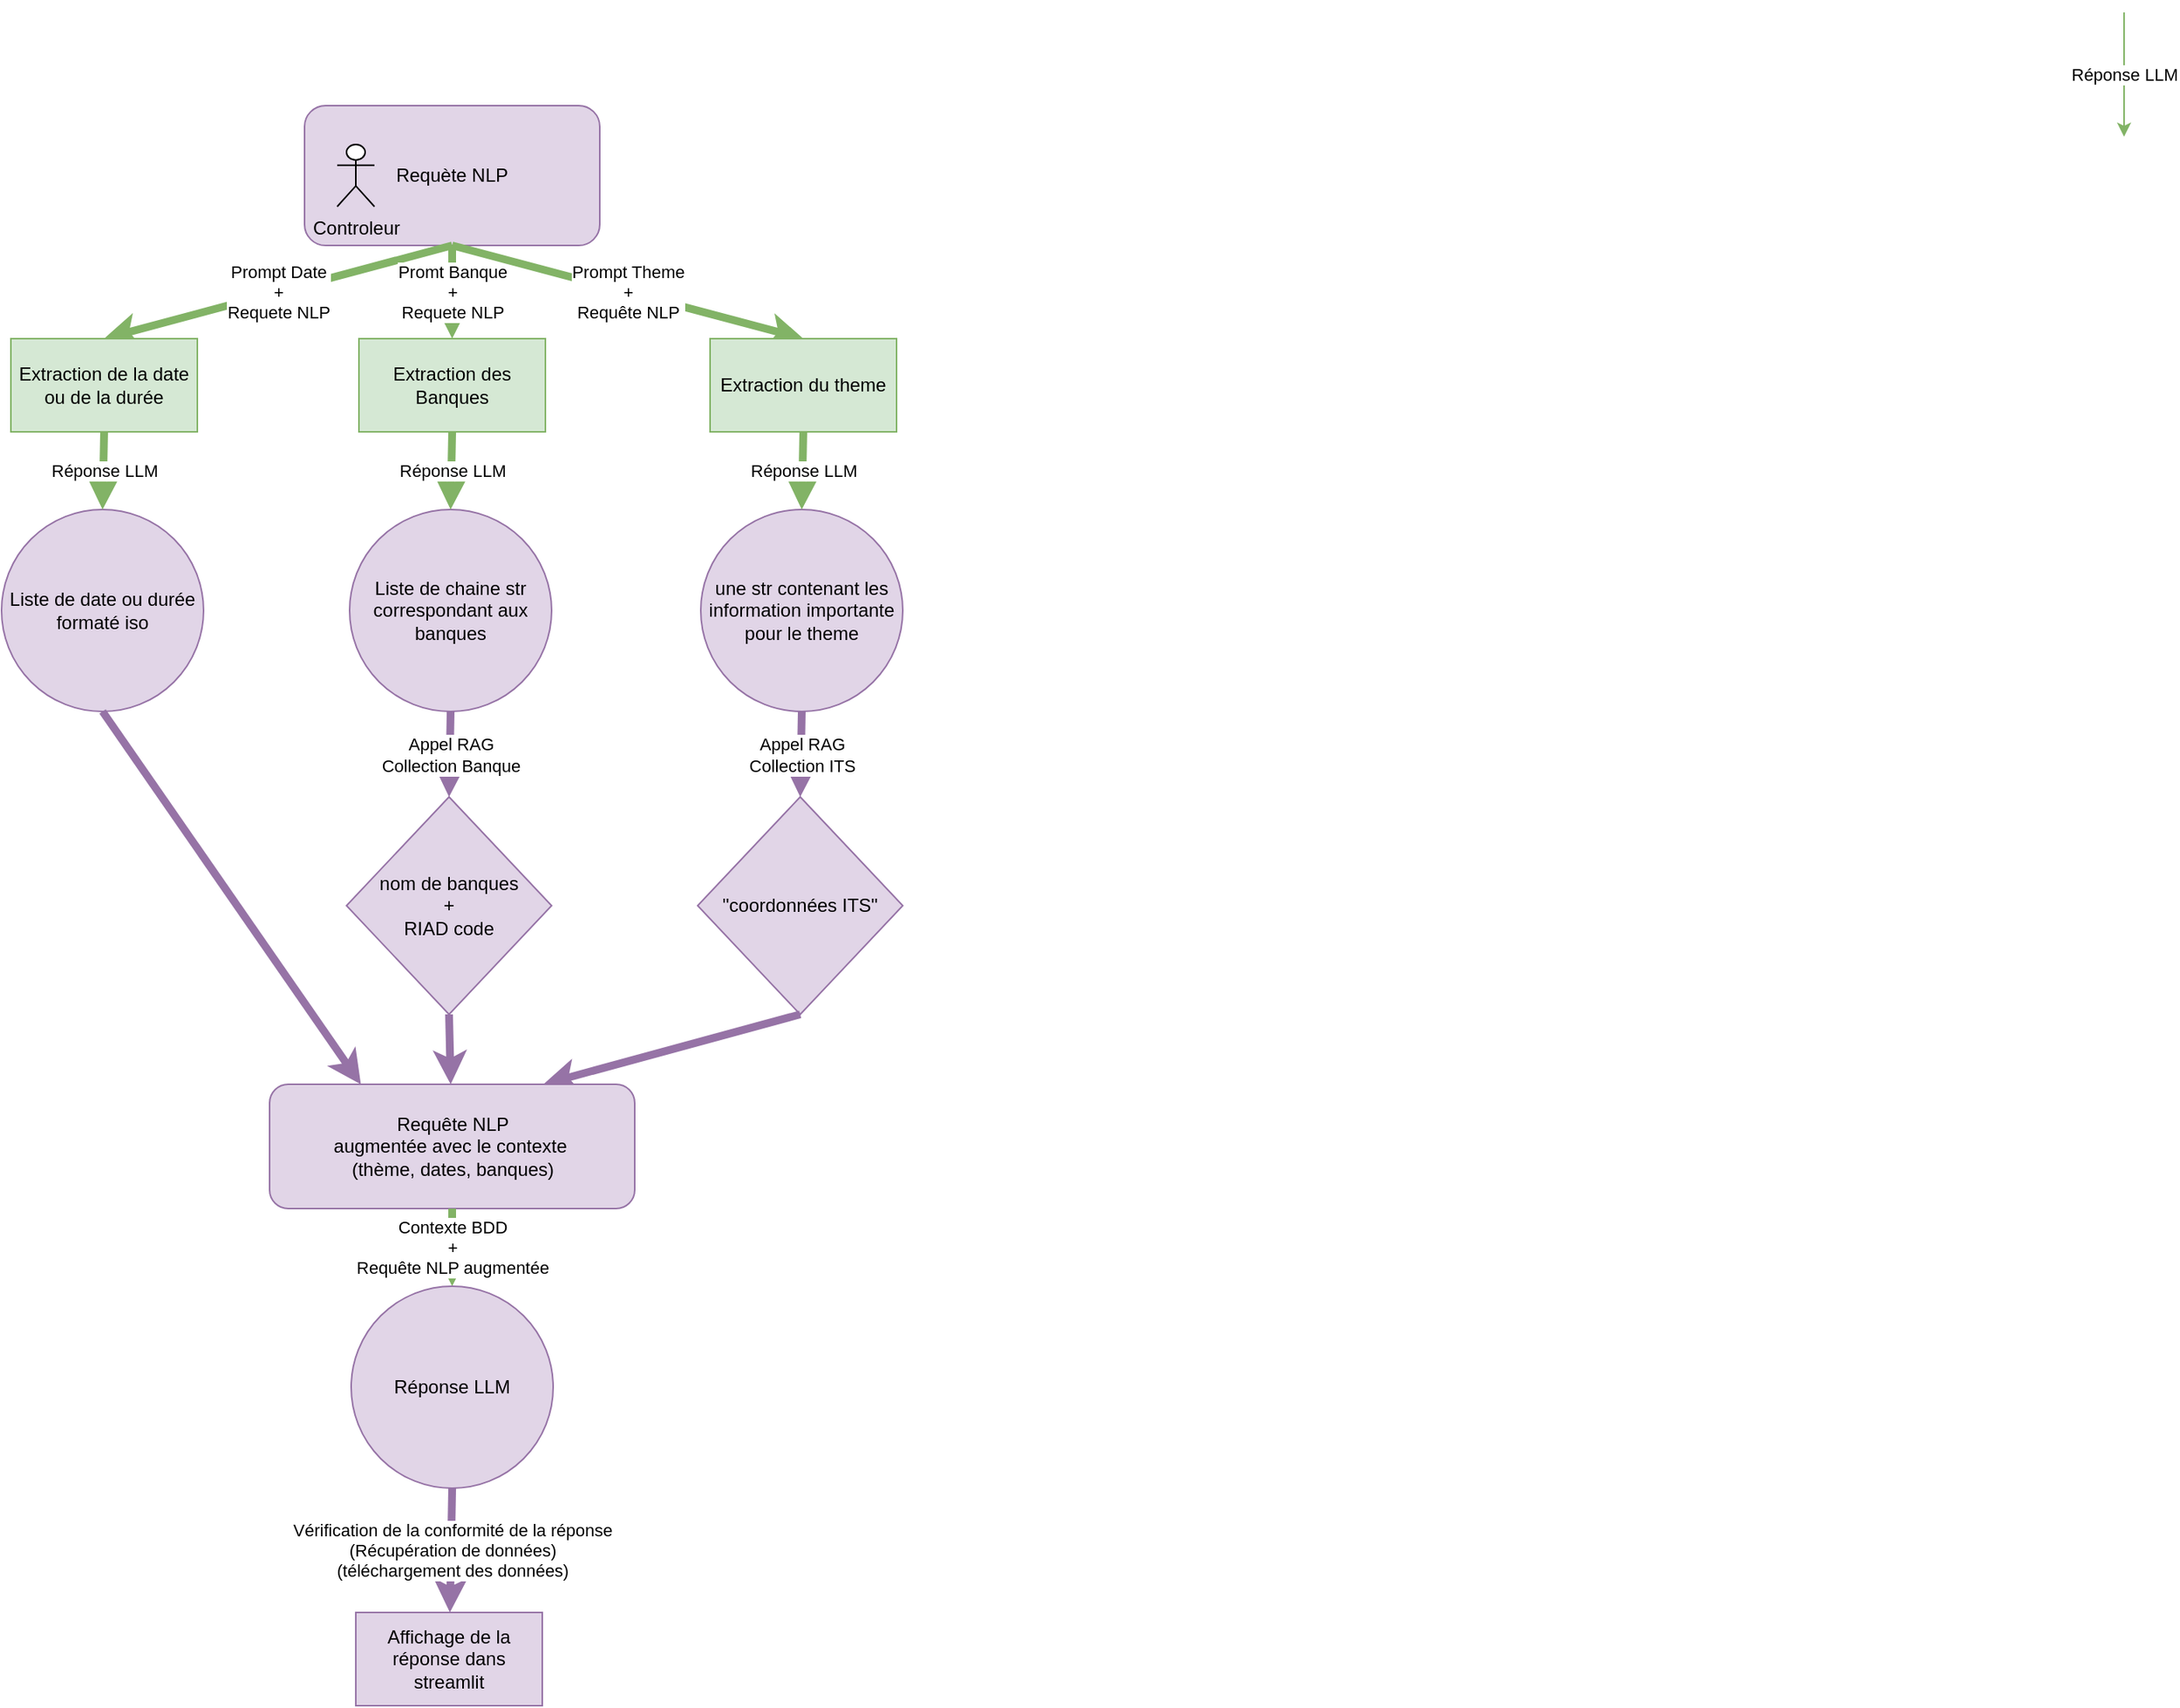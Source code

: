 <mxfile version="24.4.4" type="github">
  <diagram name="Page-1" id="2XyBQM0toxN7iE4lYjke">
    <mxGraphModel dx="1296" dy="730" grid="1" gridSize="10" guides="1" tooltips="1" connect="1" arrows="1" fold="1" page="1" pageScale="1" pageWidth="827" pageHeight="1169" math="0" shadow="0">
      <root>
        <mxCell id="0" />
        <mxCell id="1" parent="0" />
        <mxCell id="SuNs6kUS3u0HIBSrtQcu-1" value="Requète NLP" style="rounded=1;whiteSpace=wrap;html=1;fillColor=#e1d5e7;strokeColor=#9673a6;" parent="1" vertex="1">
          <mxGeometry x="319" y="70" width="190" height="90" as="geometry" />
        </mxCell>
        <mxCell id="SuNs6kUS3u0HIBSrtQcu-2" value="Controleur" style="shape=umlActor;verticalLabelPosition=bottom;verticalAlign=top;html=1;outlineConnect=0;" parent="1" vertex="1">
          <mxGeometry x="340" y="95" width="24" height="40" as="geometry" />
        </mxCell>
        <mxCell id="SuNs6kUS3u0HIBSrtQcu-3" value="" style="endArrow=classic;html=1;rounded=0;exitX=0.5;exitY=1;exitDx=0;exitDy=0;entryX=0.5;entryY=0;entryDx=0;entryDy=0;fillColor=#d5e8d4;strokeColor=#82b366;strokeWidth=5;" parent="1" source="SuNs6kUS3u0HIBSrtQcu-1" target="SuNs6kUS3u0HIBSrtQcu-9" edge="1">
          <mxGeometry relative="1" as="geometry">
            <mxPoint x="370" y="170" as="sourcePoint" />
            <mxPoint x="240" y="210" as="targetPoint" />
          </mxGeometry>
        </mxCell>
        <mxCell id="SuNs6kUS3u0HIBSrtQcu-4" value="Prompt Date&lt;div&gt;+&lt;/div&gt;&lt;div&gt;Requete NLP&lt;/div&gt;" style="edgeLabel;resizable=0;html=1;;align=center;verticalAlign=middle;" parent="SuNs6kUS3u0HIBSrtQcu-3" connectable="0" vertex="1">
          <mxGeometry relative="1" as="geometry" />
        </mxCell>
        <mxCell id="SuNs6kUS3u0HIBSrtQcu-5" value="" style="endArrow=classic;html=1;rounded=0;exitX=0.5;exitY=1;exitDx=0;exitDy=0;entryX=0.5;entryY=0;entryDx=0;entryDy=0;fillColor=#d5e8d4;strokeColor=#82b366;strokeWidth=5;" parent="1" source="SuNs6kUS3u0HIBSrtQcu-1" target="SuNs6kUS3u0HIBSrtQcu-10" edge="1">
          <mxGeometry relative="1" as="geometry">
            <mxPoint x="410" y="130" as="sourcePoint" />
            <mxPoint x="410" y="200" as="targetPoint" />
          </mxGeometry>
        </mxCell>
        <mxCell id="SuNs6kUS3u0HIBSrtQcu-6" value="Promt Banque&lt;div&gt;+&lt;/div&gt;&lt;div&gt;Requete NLP&lt;/div&gt;" style="edgeLabel;resizable=0;html=1;;align=center;verticalAlign=middle;" parent="SuNs6kUS3u0HIBSrtQcu-5" connectable="0" vertex="1">
          <mxGeometry relative="1" as="geometry" />
        </mxCell>
        <mxCell id="SuNs6kUS3u0HIBSrtQcu-7" value="" style="endArrow=classic;html=1;rounded=0;exitX=0.5;exitY=1;exitDx=0;exitDy=0;entryX=0.5;entryY=0;entryDx=0;entryDy=0;fillColor=#d5e8d4;strokeColor=#82b366;strokeWidth=5;" parent="1" source="SuNs6kUS3u0HIBSrtQcu-1" target="SuNs6kUS3u0HIBSrtQcu-11" edge="1">
          <mxGeometry relative="1" as="geometry">
            <mxPoint x="424" y="140" as="sourcePoint" />
            <mxPoint x="540" y="200" as="targetPoint" />
          </mxGeometry>
        </mxCell>
        <mxCell id="SuNs6kUS3u0HIBSrtQcu-8" value="Prompt Theme&lt;div&gt;+&lt;/div&gt;&lt;div&gt;Requête NLP&lt;/div&gt;" style="edgeLabel;resizable=0;html=1;;align=center;verticalAlign=middle;" parent="SuNs6kUS3u0HIBSrtQcu-7" connectable="0" vertex="1">
          <mxGeometry relative="1" as="geometry" />
        </mxCell>
        <mxCell id="SuNs6kUS3u0HIBSrtQcu-9" value="Extraction de la date ou de la durée" style="rounded=0;whiteSpace=wrap;html=1;fillColor=#d5e8d4;strokeColor=#82b366;" parent="1" vertex="1">
          <mxGeometry x="130" y="220" width="120" height="60" as="geometry" />
        </mxCell>
        <mxCell id="SuNs6kUS3u0HIBSrtQcu-10" value="Extraction des Banques" style="rounded=0;whiteSpace=wrap;html=1;fillColor=#d5e8d4;strokeColor=#82b366;" parent="1" vertex="1">
          <mxGeometry x="354" y="220" width="120" height="60" as="geometry" />
        </mxCell>
        <mxCell id="SuNs6kUS3u0HIBSrtQcu-11" value="Extraction du theme" style="rounded=0;whiteSpace=wrap;html=1;fillColor=#d5e8d4;strokeColor=#82b366;" parent="1" vertex="1">
          <mxGeometry x="580" y="220" width="120" height="60" as="geometry" />
        </mxCell>
        <mxCell id="SuNs6kUS3u0HIBSrtQcu-12" value="Liste de date ou durée formaté iso" style="ellipse;whiteSpace=wrap;html=1;aspect=fixed;fillColor=#e1d5e7;strokeColor=#9673a6;" parent="1" vertex="1">
          <mxGeometry x="124" y="330" width="130" height="130" as="geometry" />
        </mxCell>
        <mxCell id="SuNs6kUS3u0HIBSrtQcu-13" value="une str contenant les information importante pour le theme" style="ellipse;whiteSpace=wrap;html=1;aspect=fixed;fillColor=#e1d5e7;strokeColor=#9673a6;" parent="1" vertex="1">
          <mxGeometry x="574" y="330" width="130" height="130" as="geometry" />
        </mxCell>
        <mxCell id="SuNs6kUS3u0HIBSrtQcu-14" value="Liste de chaine str correspondant aux banques" style="ellipse;whiteSpace=wrap;html=1;aspect=fixed;fillColor=#e1d5e7;strokeColor=#9673a6;" parent="1" vertex="1">
          <mxGeometry x="348" y="330" width="130" height="130" as="geometry" />
        </mxCell>
        <mxCell id="SuNs6kUS3u0HIBSrtQcu-15" value="" style="endArrow=classic;html=1;rounded=0;exitX=0.5;exitY=1;exitDx=0;exitDy=0;entryX=0.5;entryY=0;entryDx=0;entryDy=0;fillColor=#d5e8d4;strokeColor=#82b366;strokeWidth=5;" parent="1" source="SuNs6kUS3u0HIBSrtQcu-9" target="SuNs6kUS3u0HIBSrtQcu-12" edge="1">
          <mxGeometry relative="1" as="geometry">
            <mxPoint x="210" y="410" as="sourcePoint" />
            <mxPoint x="310" y="410" as="targetPoint" />
          </mxGeometry>
        </mxCell>
        <mxCell id="SuNs6kUS3u0HIBSrtQcu-16" value="Réponse LLM" style="edgeLabel;resizable=0;html=1;;align=center;verticalAlign=middle;" parent="SuNs6kUS3u0HIBSrtQcu-15" connectable="0" vertex="1">
          <mxGeometry relative="1" as="geometry" />
        </mxCell>
        <mxCell id="SuNs6kUS3u0HIBSrtQcu-19" value="" style="endArrow=classic;html=1;rounded=0;exitX=0.5;exitY=1;exitDx=0;exitDy=0;fillColor=#d5e8d4;strokeColor=#82b366;" parent="1" edge="1">
          <mxGeometry relative="1" as="geometry">
            <mxPoint x="1490" y="10" as="sourcePoint" />
            <mxPoint x="1490" y="90" as="targetPoint" />
          </mxGeometry>
        </mxCell>
        <mxCell id="SuNs6kUS3u0HIBSrtQcu-20" value="Réponse LLM" style="edgeLabel;resizable=0;html=1;;align=center;verticalAlign=middle;" parent="SuNs6kUS3u0HIBSrtQcu-19" connectable="0" vertex="1">
          <mxGeometry relative="1" as="geometry" />
        </mxCell>
        <mxCell id="SuNs6kUS3u0HIBSrtQcu-21" value="" style="endArrow=classic;html=1;rounded=0;exitX=0.5;exitY=1;exitDx=0;exitDy=0;entryX=0.5;entryY=0;entryDx=0;entryDy=0;fillColor=#d5e8d4;strokeColor=#82b366;strokeWidth=5;" parent="1" source="SuNs6kUS3u0HIBSrtQcu-11" target="SuNs6kUS3u0HIBSrtQcu-13" edge="1">
          <mxGeometry relative="1" as="geometry">
            <mxPoint x="639.5" y="280" as="sourcePoint" />
            <mxPoint x="639.5" y="360" as="targetPoint" />
          </mxGeometry>
        </mxCell>
        <mxCell id="SuNs6kUS3u0HIBSrtQcu-22" value="Réponse LLM" style="edgeLabel;resizable=0;html=1;;align=center;verticalAlign=middle;" parent="SuNs6kUS3u0HIBSrtQcu-21" connectable="0" vertex="1">
          <mxGeometry relative="1" as="geometry" />
        </mxCell>
        <mxCell id="SuNs6kUS3u0HIBSrtQcu-25" value="nom de banques&lt;div&gt;+&lt;/div&gt;&lt;div&gt;RIAD code&lt;/div&gt;" style="rhombus;whiteSpace=wrap;html=1;fillColor=#e1d5e7;strokeColor=#9673a6;" parent="1" vertex="1">
          <mxGeometry x="346" y="515" width="132" height="140" as="geometry" />
        </mxCell>
        <mxCell id="SuNs6kUS3u0HIBSrtQcu-26" value="&quot;coordonnées ITS&quot;" style="rhombus;whiteSpace=wrap;html=1;fillColor=#e1d5e7;strokeColor=#9673a6;" parent="1" vertex="1">
          <mxGeometry x="572" y="515" width="132" height="140" as="geometry" />
        </mxCell>
        <mxCell id="SuNs6kUS3u0HIBSrtQcu-27" value="" style="endArrow=classic;html=1;rounded=0;exitX=0.5;exitY=1;exitDx=0;exitDy=0;entryX=0.5;entryY=0;entryDx=0;entryDy=0;fillColor=#e1d5e7;strokeColor=#9673a6;strokeWidth=5;" parent="1" source="SuNs6kUS3u0HIBSrtQcu-14" target="SuNs6kUS3u0HIBSrtQcu-25" edge="1">
          <mxGeometry relative="1" as="geometry">
            <mxPoint x="360" y="505" as="sourcePoint" />
            <mxPoint x="360" y="585" as="targetPoint" />
          </mxGeometry>
        </mxCell>
        <mxCell id="SuNs6kUS3u0HIBSrtQcu-28" value="Appel RAG&lt;div&gt;Collection Banque&lt;/div&gt;" style="edgeLabel;resizable=0;html=1;;align=center;verticalAlign=middle;" parent="SuNs6kUS3u0HIBSrtQcu-27" connectable="0" vertex="1">
          <mxGeometry relative="1" as="geometry" />
        </mxCell>
        <mxCell id="SuNs6kUS3u0HIBSrtQcu-29" value="" style="endArrow=classic;html=1;rounded=0;exitX=0.5;exitY=1;exitDx=0;exitDy=0;entryX=0.5;entryY=0;entryDx=0;entryDy=0;fillColor=#e1d5e7;strokeColor=#9673a6;strokeWidth=5;" parent="1" source="SuNs6kUS3u0HIBSrtQcu-13" target="SuNs6kUS3u0HIBSrtQcu-26" edge="1">
          <mxGeometry relative="1" as="geometry">
            <mxPoint x="424" y="500" as="sourcePoint" />
            <mxPoint x="424" y="580" as="targetPoint" />
          </mxGeometry>
        </mxCell>
        <mxCell id="SuNs6kUS3u0HIBSrtQcu-30" value="Appel RAG&lt;div&gt;Collection ITS&lt;/div&gt;" style="edgeLabel;resizable=0;html=1;;align=center;verticalAlign=middle;" parent="SuNs6kUS3u0HIBSrtQcu-29" connectable="0" vertex="1">
          <mxGeometry relative="1" as="geometry" />
        </mxCell>
        <mxCell id="SuNs6kUS3u0HIBSrtQcu-31" value="" style="endArrow=classic;html=1;rounded=0;exitX=0.5;exitY=1;exitDx=0;exitDy=0;entryX=0.5;entryY=0;entryDx=0;entryDy=0;fillColor=#d5e8d4;strokeColor=#82b366;strokeWidth=5;" parent="1" source="SuNs6kUS3u0HIBSrtQcu-10" target="SuNs6kUS3u0HIBSrtQcu-14" edge="1">
          <mxGeometry relative="1" as="geometry">
            <mxPoint x="650" y="290" as="sourcePoint" />
            <mxPoint x="650" y="370" as="targetPoint" />
          </mxGeometry>
        </mxCell>
        <mxCell id="SuNs6kUS3u0HIBSrtQcu-32" value="Réponse LLM" style="edgeLabel;resizable=0;html=1;;align=center;verticalAlign=middle;" parent="SuNs6kUS3u0HIBSrtQcu-31" connectable="0" vertex="1">
          <mxGeometry relative="1" as="geometry" />
        </mxCell>
        <mxCell id="SuNs6kUS3u0HIBSrtQcu-34" value="" style="endArrow=classic;html=1;rounded=0;exitX=0.5;exitY=1;exitDx=0;exitDy=0;entryX=0.75;entryY=0;entryDx=0;entryDy=0;fillColor=#e1d5e7;strokeColor=#9673a6;strokeWidth=5;" parent="1" source="SuNs6kUS3u0HIBSrtQcu-26" target="SuNs6kUS3u0HIBSrtQcu-36" edge="1">
          <mxGeometry relative="1" as="geometry">
            <mxPoint x="450" y="760" as="sourcePoint" />
            <mxPoint x="550" y="760" as="targetPoint" />
          </mxGeometry>
        </mxCell>
        <mxCell id="SuNs6kUS3u0HIBSrtQcu-36" value="Requête NLP&lt;div&gt;augmentée avec le contexte&amp;nbsp;&lt;/div&gt;&lt;div&gt;(thème, dates, banques)&lt;/div&gt;" style="rounded=1;whiteSpace=wrap;html=1;fillColor=#e1d5e7;strokeColor=#9673a6;" parent="1" vertex="1">
          <mxGeometry x="296.5" y="700" width="235" height="80" as="geometry" />
        </mxCell>
        <mxCell id="SuNs6kUS3u0HIBSrtQcu-39" value="" style="endArrow=classic;html=1;rounded=0;fillColor=#e1d5e7;strokeColor=#9673a6;entryX=0.25;entryY=0;entryDx=0;entryDy=0;strokeWidth=5;exitX=0.5;exitY=1;exitDx=0;exitDy=0;" parent="1" source="SuNs6kUS3u0HIBSrtQcu-12" target="SuNs6kUS3u0HIBSrtQcu-36" edge="1">
          <mxGeometry relative="1" as="geometry">
            <mxPoint x="190" y="600" as="sourcePoint" />
            <mxPoint x="482" y="810" as="targetPoint" />
          </mxGeometry>
        </mxCell>
        <mxCell id="SuNs6kUS3u0HIBSrtQcu-40" value="" style="endArrow=classic;html=1;rounded=0;exitX=0.5;exitY=1;exitDx=0;exitDy=0;fillColor=#e1d5e7;strokeColor=#9673a6;strokeWidth=5;" parent="1" source="SuNs6kUS3u0HIBSrtQcu-25" target="SuNs6kUS3u0HIBSrtQcu-36" edge="1">
          <mxGeometry relative="1" as="geometry">
            <mxPoint x="660" y="730" as="sourcePoint" />
            <mxPoint x="492" y="820" as="targetPoint" />
          </mxGeometry>
        </mxCell>
        <mxCell id="SuNs6kUS3u0HIBSrtQcu-41" value="" style="endArrow=classic;html=1;rounded=0;exitX=0.5;exitY=1;exitDx=0;exitDy=0;fillColor=#d5e8d4;strokeColor=#82b366;entryX=0.5;entryY=0;entryDx=0;entryDy=0;strokeWidth=5;" parent="1" source="SuNs6kUS3u0HIBSrtQcu-36" target="SuNs6kUS3u0HIBSrtQcu-43" edge="1">
          <mxGeometry relative="1" as="geometry">
            <mxPoint x="480" y="900" as="sourcePoint" />
            <mxPoint x="570" y="950" as="targetPoint" />
          </mxGeometry>
        </mxCell>
        <mxCell id="SuNs6kUS3u0HIBSrtQcu-42" value="Contexte BDD&lt;div&gt;+&lt;/div&gt;&lt;div&gt;Requête NLP augmentée&lt;/div&gt;" style="edgeLabel;resizable=0;html=1;;align=center;verticalAlign=middle;" parent="SuNs6kUS3u0HIBSrtQcu-41" connectable="0" vertex="1">
          <mxGeometry relative="1" as="geometry" />
        </mxCell>
        <mxCell id="SuNs6kUS3u0HIBSrtQcu-43" value="Réponse LLM" style="ellipse;whiteSpace=wrap;html=1;aspect=fixed;fillColor=#e1d5e7;strokeColor=#9673a6;" parent="1" vertex="1">
          <mxGeometry x="349" y="830" width="130" height="130" as="geometry" />
        </mxCell>
        <mxCell id="SuNs6kUS3u0HIBSrtQcu-44" value="" style="endArrow=classic;html=1;rounded=0;exitX=0.5;exitY=1;exitDx=0;exitDy=0;fillColor=#e1d5e7;strokeColor=#9673a6;strokeWidth=5;" parent="1" source="SuNs6kUS3u0HIBSrtQcu-43" target="SuNs6kUS3u0HIBSrtQcu-46" edge="1">
          <mxGeometry relative="1" as="geometry">
            <mxPoint x="531" y="1060" as="sourcePoint" />
            <mxPoint x="590" y="1190" as="targetPoint" />
          </mxGeometry>
        </mxCell>
        <mxCell id="SuNs6kUS3u0HIBSrtQcu-45" value="Vérification de la conformité de la réponse&lt;div&gt;(Récupération de données)&lt;/div&gt;&lt;div&gt;(téléchargement des données)&lt;/div&gt;" style="edgeLabel;resizable=0;html=1;;align=center;verticalAlign=middle;" parent="SuNs6kUS3u0HIBSrtQcu-44" connectable="0" vertex="1">
          <mxGeometry relative="1" as="geometry" />
        </mxCell>
        <mxCell id="SuNs6kUS3u0HIBSrtQcu-46" value="Affichage de la réponse dans streamlit" style="rounded=0;whiteSpace=wrap;html=1;fillColor=#e1d5e7;strokeColor=#9673a6;" parent="1" vertex="1">
          <mxGeometry x="352" y="1040" width="120" height="60" as="geometry" />
        </mxCell>
      </root>
    </mxGraphModel>
  </diagram>
</mxfile>
